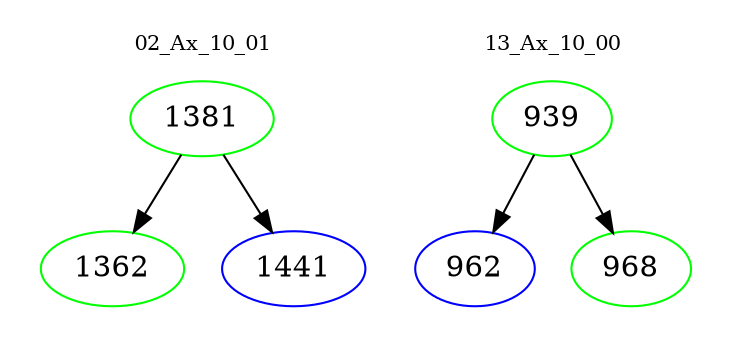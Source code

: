 digraph{
subgraph cluster_0 {
color = white
label = "02_Ax_10_01";
fontsize=10;
T0_1381 [label="1381", color="green"]
T0_1381 -> T0_1362 [color="black"]
T0_1362 [label="1362", color="green"]
T0_1381 -> T0_1441 [color="black"]
T0_1441 [label="1441", color="blue"]
}
subgraph cluster_1 {
color = white
label = "13_Ax_10_00";
fontsize=10;
T1_939 [label="939", color="green"]
T1_939 -> T1_962 [color="black"]
T1_962 [label="962", color="blue"]
T1_939 -> T1_968 [color="black"]
T1_968 [label="968", color="green"]
}
}
